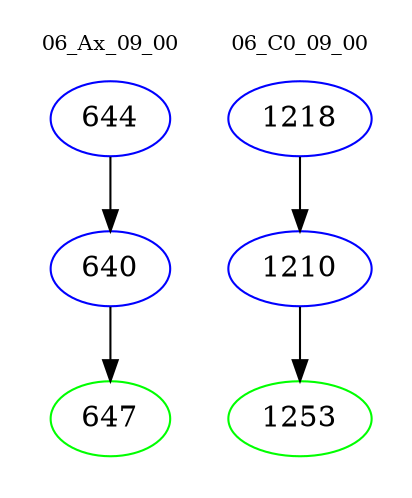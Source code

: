 digraph{
subgraph cluster_0 {
color = white
label = "06_Ax_09_00";
fontsize=10;
T0_644 [label="644", color="blue"]
T0_644 -> T0_640 [color="black"]
T0_640 [label="640", color="blue"]
T0_640 -> T0_647 [color="black"]
T0_647 [label="647", color="green"]
}
subgraph cluster_1 {
color = white
label = "06_C0_09_00";
fontsize=10;
T1_1218 [label="1218", color="blue"]
T1_1218 -> T1_1210 [color="black"]
T1_1210 [label="1210", color="blue"]
T1_1210 -> T1_1253 [color="black"]
T1_1253 [label="1253", color="green"]
}
}
